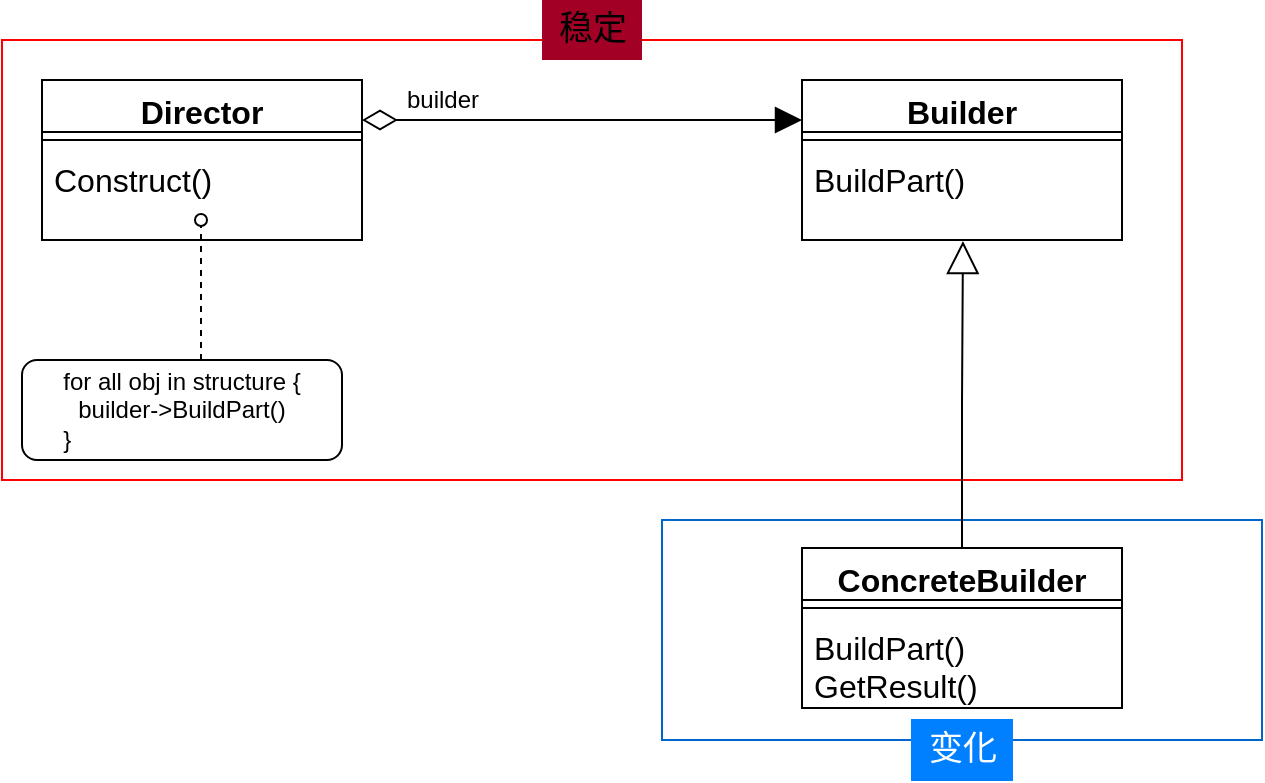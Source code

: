 <mxfile>
    <diagram id="V3vRzwqk_VqXlD4Towf4" name="第 1 页">
        <mxGraphModel dx="774" dy="610" grid="1" gridSize="10" guides="1" tooltips="1" connect="1" arrows="1" fold="1" page="1" pageScale="1" pageWidth="1169" pageHeight="827" math="0" shadow="0">
            <root>
                <mxCell id="0"/>
                <mxCell id="1" parent="0"/>
                <mxCell id="136" value="" style="rounded=0;whiteSpace=wrap;html=1;fillColor=none;strokeColor=#0066CC;" vertex="1" parent="1">
                    <mxGeometry x="370" y="320" width="300" height="110" as="geometry"/>
                </mxCell>
                <mxCell id="135" value="" style="rounded=0;whiteSpace=wrap;html=1;fillColor=none;strokeColor=#FF0000;" vertex="1" parent="1">
                    <mxGeometry x="40" y="80" width="590" height="220" as="geometry"/>
                </mxCell>
                <mxCell id="113" value="Director&#10;" style="swimlane;fontStyle=1;align=center;verticalAlign=top;childLayout=stackLayout;horizontal=1;startSize=26;horizontalStack=0;resizeParent=1;resizeParentMax=0;resizeLast=0;collapsible=1;marginBottom=0;fontSize=16;" vertex="1" parent="1">
                    <mxGeometry x="60" y="100" width="160" height="80" as="geometry">
                        <mxRectangle x="80" y="120" width="140" height="26" as="alternateBounds"/>
                    </mxGeometry>
                </mxCell>
                <mxCell id="114" value="" style="line;strokeWidth=1;fillColor=none;align=left;verticalAlign=middle;spacingTop=-1;spacingLeft=3;spacingRight=3;rotatable=0;labelPosition=right;points=[];portConstraint=eastwest;" vertex="1" parent="113">
                    <mxGeometry y="26" width="160" height="8" as="geometry"/>
                </mxCell>
                <mxCell id="115" value="Construct()" style="text;strokeColor=none;fillColor=none;align=left;verticalAlign=top;spacingLeft=4;spacingRight=4;overflow=hidden;rotatable=0;points=[[0,0.5],[1,0.5]];portConstraint=eastwest;fontSize=16;" vertex="1" parent="113">
                    <mxGeometry y="34" width="160" height="46" as="geometry"/>
                </mxCell>
                <mxCell id="116" value="" style="endArrow=oval;dashed=1;html=1;strokeWidth=1;fontSize=13;fontColor=#f0f0f0;startArrow=none;startFill=0;endFill=0;" edge="1" parent="113">
                    <mxGeometry width="50" height="50" relative="1" as="geometry">
                        <mxPoint x="79.5" y="140" as="sourcePoint"/>
                        <mxPoint x="79.5" y="70" as="targetPoint"/>
                    </mxGeometry>
                </mxCell>
                <mxCell id="117" value="" style="endArrow=block;html=1;endFill=1;endSize=11;startArrow=diamondThin;startFill=0;startSize=15;exitX=1;exitY=0.25;exitDx=0;exitDy=0;" edge="1" parent="1" source="113">
                    <mxGeometry width="50" height="50" relative="1" as="geometry">
                        <mxPoint x="240" y="120" as="sourcePoint"/>
                        <mxPoint x="440" y="120" as="targetPoint"/>
                    </mxGeometry>
                </mxCell>
                <mxCell id="118" value="稳定" style="text;html=1;align=center;verticalAlign=middle;resizable=0;points=[];autosize=1;fontSize=17;labelBackgroundColor=none;labelBorderColor=none;fillColor=#A20025;shadow=0;sketch=0;glass=0;" vertex="1" parent="1">
                    <mxGeometry x="310" y="60" width="50" height="30" as="geometry"/>
                </mxCell>
                <mxCell id="119" value="变化" style="text;html=1;align=center;verticalAlign=middle;resizable=0;points=[];autosize=1;fontColor=#ffffff;fontSize=17;fillColor=#007FFF;strokeColor=#007FFF;" vertex="1" parent="1">
                    <mxGeometry x="495" y="420" width="50" height="30" as="geometry"/>
                </mxCell>
                <mxCell id="120" value="Builder&#10;" style="swimlane;fontStyle=1;align=center;verticalAlign=top;childLayout=stackLayout;horizontal=1;startSize=26;horizontalStack=0;resizeParent=1;resizeParentMax=0;resizeLast=0;collapsible=1;marginBottom=0;fontSize=16;" vertex="1" parent="1">
                    <mxGeometry x="440" y="100" width="160" height="80" as="geometry">
                        <mxRectangle x="80" y="120" width="140" height="26" as="alternateBounds"/>
                    </mxGeometry>
                </mxCell>
                <mxCell id="121" value="" style="line;strokeWidth=1;fillColor=none;align=left;verticalAlign=middle;spacingTop=-1;spacingLeft=3;spacingRight=3;rotatable=0;labelPosition=right;points=[];portConstraint=eastwest;" vertex="1" parent="120">
                    <mxGeometry y="26" width="160" height="8" as="geometry"/>
                </mxCell>
                <mxCell id="122" value="BuildPart()" style="text;strokeColor=none;fillColor=none;align=left;verticalAlign=top;spacingLeft=4;spacingRight=4;overflow=hidden;rotatable=0;points=[[0,0.5],[1,0.5]];portConstraint=eastwest;fontSize=16;" vertex="1" parent="120">
                    <mxGeometry y="34" width="160" height="46" as="geometry"/>
                </mxCell>
                <mxCell id="123" style="edgeStyle=orthogonalEdgeStyle;rounded=0;orthogonalLoop=1;jettySize=auto;html=1;entryX=0.503;entryY=1.011;entryDx=0;entryDy=0;entryPerimeter=0;endArrow=block;endFill=0;endSize=14;" edge="1" parent="1" source="124" target="122">
                    <mxGeometry relative="1" as="geometry"/>
                </mxCell>
                <mxCell id="124" value="ConcreteBuilder" style="swimlane;fontStyle=1;align=center;verticalAlign=top;childLayout=stackLayout;horizontal=1;startSize=26;horizontalStack=0;resizeParent=1;resizeParentMax=0;resizeLast=0;collapsible=1;marginBottom=0;fontSize=16;" vertex="1" parent="1">
                    <mxGeometry x="440" y="334" width="160" height="80" as="geometry">
                        <mxRectangle x="80" y="120" width="140" height="26" as="alternateBounds"/>
                    </mxGeometry>
                </mxCell>
                <mxCell id="125" value="" style="line;strokeWidth=1;fillColor=none;align=left;verticalAlign=middle;spacingTop=-1;spacingLeft=3;spacingRight=3;rotatable=0;labelPosition=right;points=[];portConstraint=eastwest;" vertex="1" parent="124">
                    <mxGeometry y="26" width="160" height="8" as="geometry"/>
                </mxCell>
                <mxCell id="126" value="BuildPart()&#10;GetResult()" style="text;strokeColor=none;fillColor=none;align=left;verticalAlign=top;spacingLeft=4;spacingRight=4;overflow=hidden;rotatable=0;points=[[0,0.5],[1,0.5]];portConstraint=eastwest;fontSize=16;" vertex="1" parent="124">
                    <mxGeometry y="34" width="160" height="46" as="geometry"/>
                </mxCell>
                <mxCell id="133" value="for all obj in structure {&lt;br&gt;builder-&amp;gt;BuildPart()&lt;br&gt;&lt;div style=&quot;text-align: left&quot;&gt;&lt;span&gt;}&lt;/span&gt;&lt;/div&gt;" style="rounded=1;whiteSpace=wrap;html=1;fillColor=none;" vertex="1" parent="1">
                    <mxGeometry x="50" y="240" width="160" height="50" as="geometry"/>
                </mxCell>
                <mxCell id="134" value="builder" style="text;html=1;align=center;verticalAlign=middle;resizable=0;points=[];autosize=1;strokeColor=none;" vertex="1" parent="1">
                    <mxGeometry x="235" y="100" width="50" height="20" as="geometry"/>
                </mxCell>
            </root>
        </mxGraphModel>
    </diagram>
</mxfile>